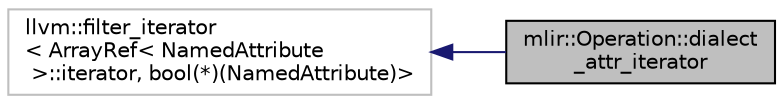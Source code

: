 digraph "mlir::Operation::dialect_attr_iterator"
{
  bgcolor="transparent";
  edge [fontname="Helvetica",fontsize="10",labelfontname="Helvetica",labelfontsize="10"];
  node [fontname="Helvetica",fontsize="10",shape=record];
  rankdir="LR";
  Node2 [label="mlir::Operation::dialect\l_attr_iterator",height=0.2,width=0.4,color="black", fillcolor="grey75", style="filled", fontcolor="black"];
  Node3 -> Node2 [dir="back",color="midnightblue",fontsize="10",style="solid",fontname="Helvetica"];
  Node3 [label="llvm::filter_iterator\l\< ArrayRef\< NamedAttribute\l \>::iterator, bool(*)(NamedAttribute)\>",height=0.2,width=0.4,color="grey75"];
}
